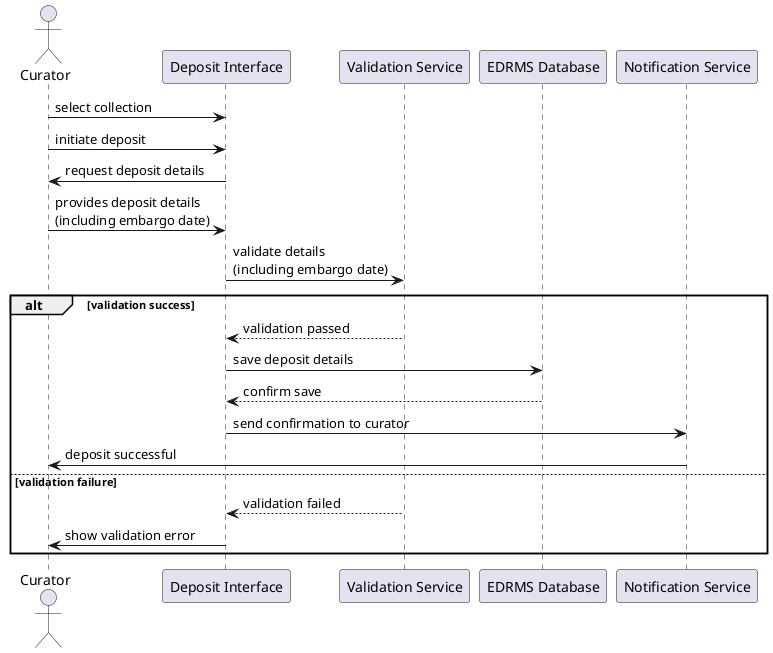 @startuml
actor Curator as curator
participant "Deposit Interface" as depositInterface
participant "Validation Service" as validationService
participant "EDRMS Database" as database
participant "Notification Service" as notificationService

curator -> depositInterface : select collection
curator -> depositInterface : initiate deposit
depositInterface -> curator : request deposit details
curator -> depositInterface : provides deposit details\n(including embargo date)
depositInterface -> validationService : validate details\n(including embargo date)
alt validation success
    validationService --> depositInterface : validation passed
    depositInterface -> database : save deposit details
    database --> depositInterface : confirm save
    depositInterface -> notificationService : send confirmation to curator
    notificationService -> curator : deposit successful
else validation failure
    validationService --> depositInterface : validation failed
    depositInterface -> curator : show validation error
end
@enduml
